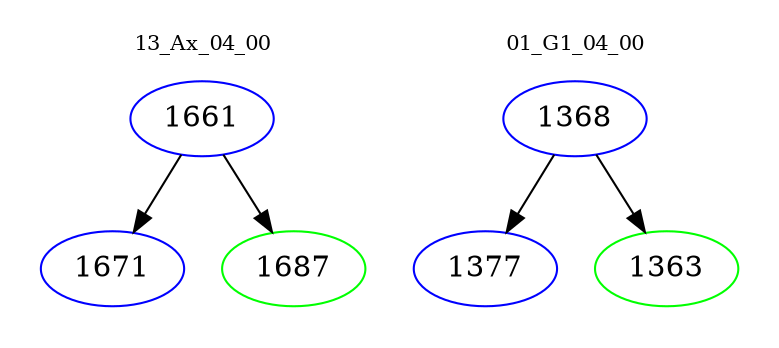 digraph{
subgraph cluster_0 {
color = white
label = "13_Ax_04_00";
fontsize=10;
T0_1661 [label="1661", color="blue"]
T0_1661 -> T0_1671 [color="black"]
T0_1671 [label="1671", color="blue"]
T0_1661 -> T0_1687 [color="black"]
T0_1687 [label="1687", color="green"]
}
subgraph cluster_1 {
color = white
label = "01_G1_04_00";
fontsize=10;
T1_1368 [label="1368", color="blue"]
T1_1368 -> T1_1377 [color="black"]
T1_1377 [label="1377", color="blue"]
T1_1368 -> T1_1363 [color="black"]
T1_1363 [label="1363", color="green"]
}
}
